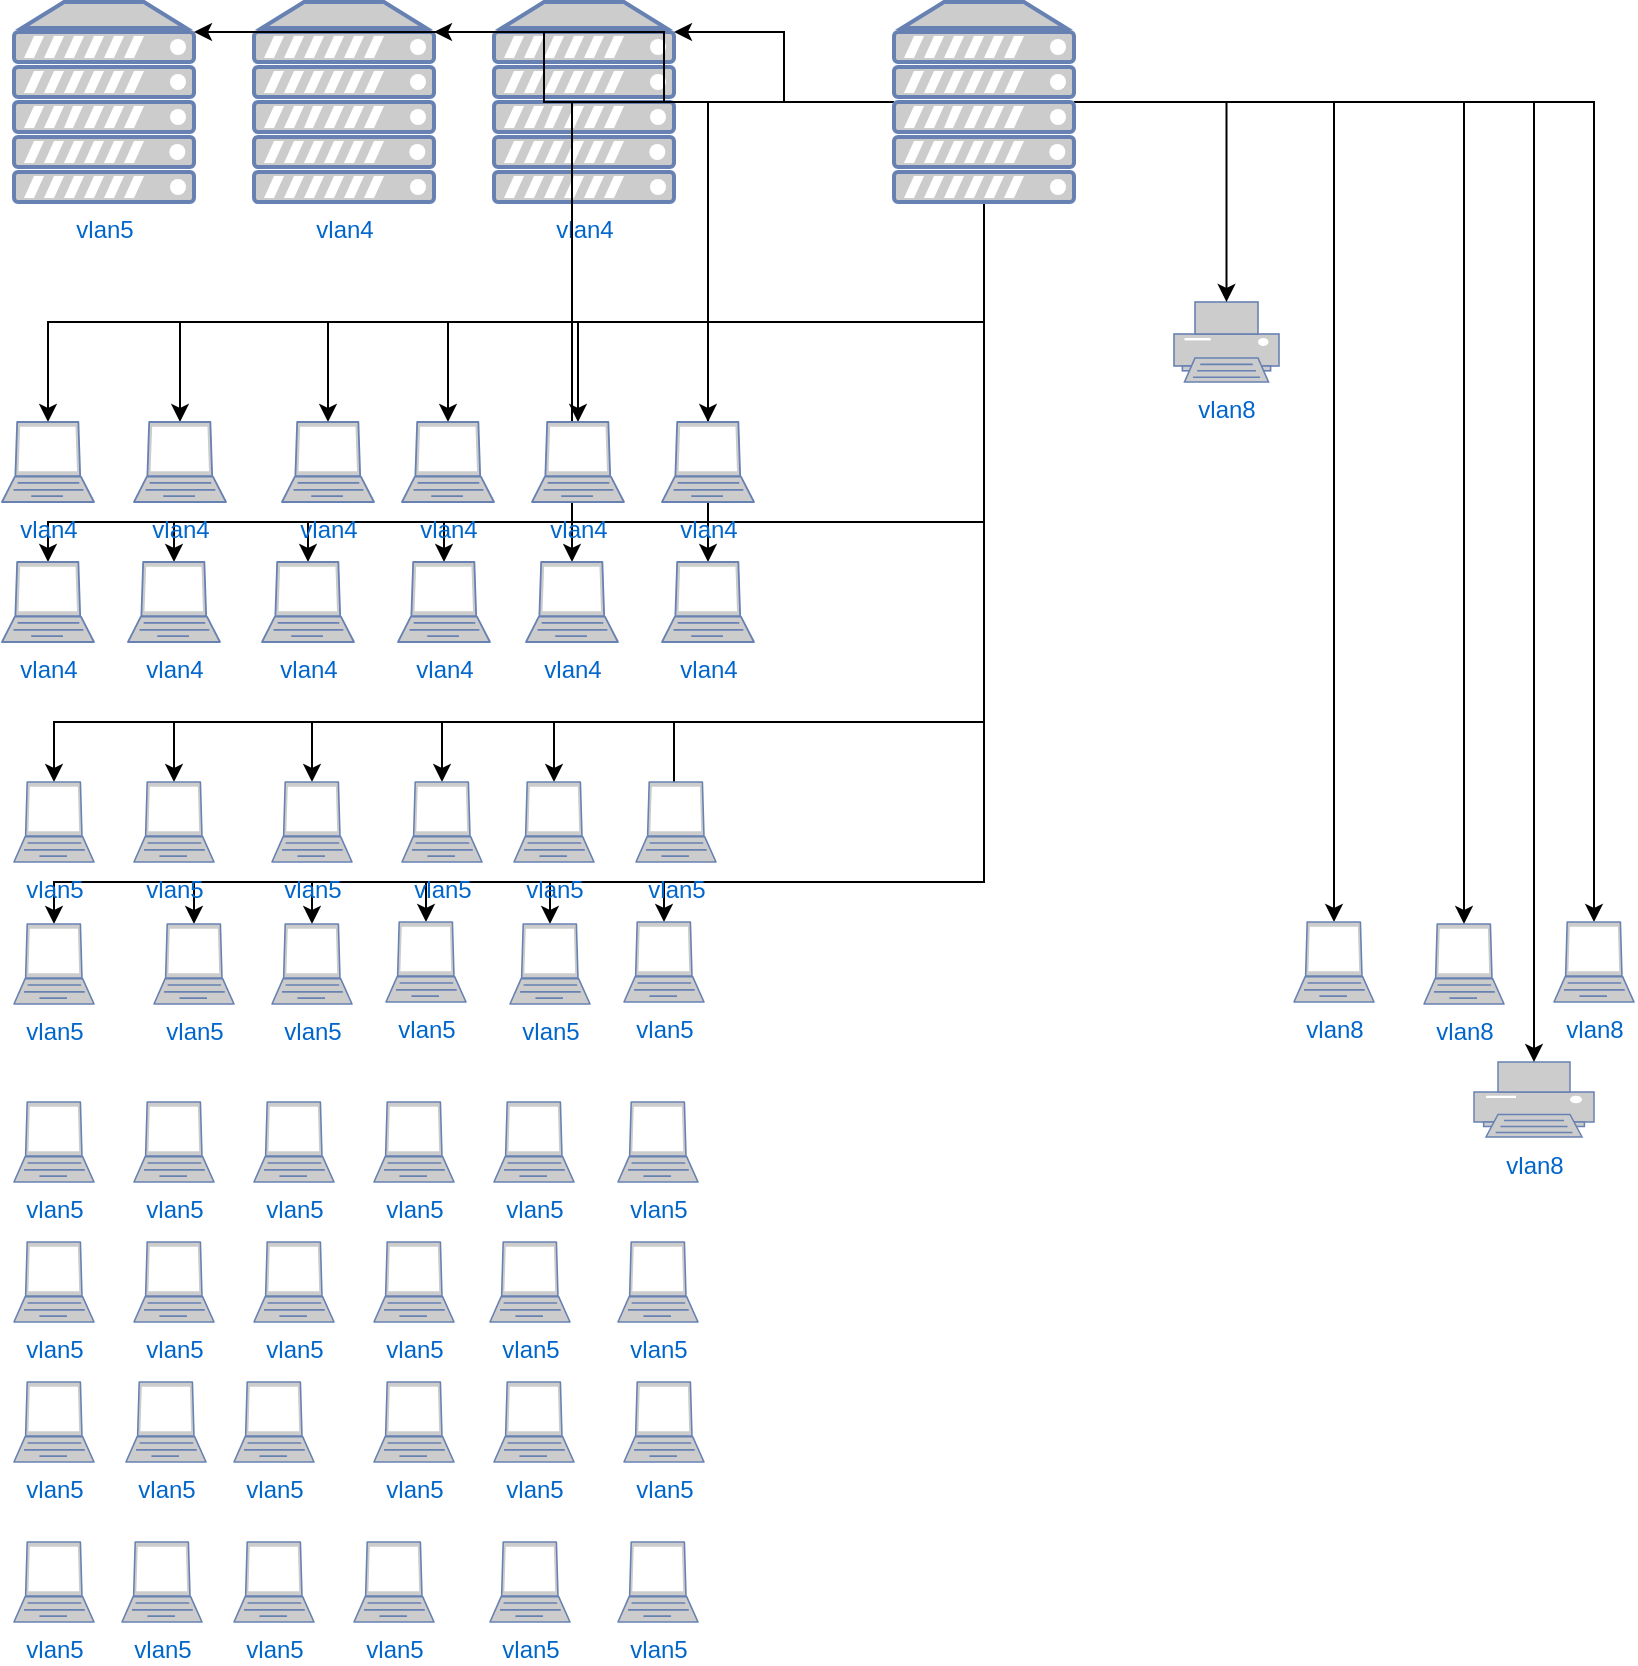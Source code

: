 <mxfile version="13.8.6" type="github">
  <diagram id="CQ4xbaax339wfV1muKCM" name="Page-1">
    <mxGraphModel dx="2249" dy="761" grid="1" gridSize="10" guides="1" tooltips="1" connect="1" arrows="1" fold="1" page="1" pageScale="1" pageWidth="827" pageHeight="1169" math="0" shadow="0">
      <root>
        <mxCell id="0" />
        <mxCell id="1" parent="0" />
        <mxCell id="nPhgYsbeTmADf6jZXGW3-1" value="vlan5" style="fontColor=#0066CC;verticalAlign=top;verticalLabelPosition=bottom;labelPosition=center;align=center;html=1;outlineConnect=0;fillColor=#CCCCCC;strokeColor=#6881B3;gradientColor=none;gradientDirection=north;strokeWidth=2;shape=mxgraph.networks.server;" vertex="1" parent="1">
          <mxGeometry y="70" width="90" height="100" as="geometry" />
        </mxCell>
        <mxCell id="nPhgYsbeTmADf6jZXGW3-2" value="vlan4" style="fontColor=#0066CC;verticalAlign=top;verticalLabelPosition=bottom;labelPosition=center;align=center;html=1;outlineConnect=0;fillColor=#CCCCCC;strokeColor=#6881B3;gradientColor=none;gradientDirection=north;strokeWidth=2;shape=mxgraph.networks.server;" vertex="1" parent="1">
          <mxGeometry x="120" y="70" width="90" height="100" as="geometry" />
        </mxCell>
        <mxCell id="nPhgYsbeTmADf6jZXGW3-3" value="vlan4" style="fontColor=#0066CC;verticalAlign=top;verticalLabelPosition=bottom;labelPosition=center;align=center;html=1;outlineConnect=0;fillColor=#CCCCCC;strokeColor=#6881B3;gradientColor=none;gradientDirection=north;strokeWidth=2;shape=mxgraph.networks.server;" vertex="1" parent="1">
          <mxGeometry x="240" y="70" width="90" height="100" as="geometry" />
        </mxCell>
        <mxCell id="nPhgYsbeTmADf6jZXGW3-5" value="vlan8" style="fontColor=#0066CC;verticalAlign=top;verticalLabelPosition=bottom;labelPosition=center;align=center;html=1;outlineConnect=0;fillColor=#CCCCCC;strokeColor=#6881B3;gradientColor=none;gradientDirection=north;strokeWidth=2;shape=mxgraph.networks.printer;" vertex="1" parent="1">
          <mxGeometry x="580" y="220" width="52.5" height="40" as="geometry" />
        </mxCell>
        <mxCell id="nPhgYsbeTmADf6jZXGW3-6" value="vlan8" style="fontColor=#0066CC;verticalAlign=top;verticalLabelPosition=bottom;labelPosition=center;align=center;html=1;outlineConnect=0;fillColor=#CCCCCC;strokeColor=#6881B3;gradientColor=none;gradientDirection=north;strokeWidth=2;shape=mxgraph.networks.printer;" vertex="1" parent="1">
          <mxGeometry x="730" y="600" width="60" height="37.5" as="geometry" />
        </mxCell>
        <mxCell id="nPhgYsbeTmADf6jZXGW3-68" style="edgeStyle=orthogonalEdgeStyle;rounded=0;orthogonalLoop=1;jettySize=auto;html=1;entryX=1;entryY=0.15;entryDx=0;entryDy=0;entryPerimeter=0;" edge="1" parent="1" source="nPhgYsbeTmADf6jZXGW3-7" target="nPhgYsbeTmADf6jZXGW3-3">
          <mxGeometry relative="1" as="geometry" />
        </mxCell>
        <mxCell id="nPhgYsbeTmADf6jZXGW3-69" style="edgeStyle=orthogonalEdgeStyle;rounded=0;orthogonalLoop=1;jettySize=auto;html=1;entryX=1;entryY=0.15;entryDx=0;entryDy=0;entryPerimeter=0;" edge="1" parent="1" source="nPhgYsbeTmADf6jZXGW3-7" target="nPhgYsbeTmADf6jZXGW3-2">
          <mxGeometry relative="1" as="geometry" />
        </mxCell>
        <mxCell id="nPhgYsbeTmADf6jZXGW3-82" style="edgeStyle=orthogonalEdgeStyle;rounded=0;orthogonalLoop=1;jettySize=auto;html=1;entryX=1;entryY=0.15;entryDx=0;entryDy=0;entryPerimeter=0;" edge="1" parent="1" source="nPhgYsbeTmADf6jZXGW3-7" target="nPhgYsbeTmADf6jZXGW3-1">
          <mxGeometry relative="1" as="geometry" />
        </mxCell>
        <mxCell id="nPhgYsbeTmADf6jZXGW3-98" style="edgeStyle=orthogonalEdgeStyle;rounded=0;orthogonalLoop=1;jettySize=auto;html=1;" edge="1" parent="1" source="nPhgYsbeTmADf6jZXGW3-7" target="nPhgYsbeTmADf6jZXGW3-63">
          <mxGeometry relative="1" as="geometry" />
        </mxCell>
        <mxCell id="nPhgYsbeTmADf6jZXGW3-99" style="edgeStyle=orthogonalEdgeStyle;rounded=0;orthogonalLoop=1;jettySize=auto;html=1;" edge="1" parent="1" source="nPhgYsbeTmADf6jZXGW3-7" target="nPhgYsbeTmADf6jZXGW3-64">
          <mxGeometry relative="1" as="geometry" />
        </mxCell>
        <mxCell id="nPhgYsbeTmADf6jZXGW3-100" style="edgeStyle=orthogonalEdgeStyle;rounded=0;orthogonalLoop=1;jettySize=auto;html=1;entryX=0.5;entryY=0;entryDx=0;entryDy=0;entryPerimeter=0;" edge="1" parent="1" source="nPhgYsbeTmADf6jZXGW3-7" target="nPhgYsbeTmADf6jZXGW3-65">
          <mxGeometry relative="1" as="geometry" />
        </mxCell>
        <mxCell id="nPhgYsbeTmADf6jZXGW3-101" style="edgeStyle=orthogonalEdgeStyle;rounded=0;orthogonalLoop=1;jettySize=auto;html=1;" edge="1" parent="1" source="nPhgYsbeTmADf6jZXGW3-7" target="nPhgYsbeTmADf6jZXGW3-6">
          <mxGeometry relative="1" as="geometry" />
        </mxCell>
        <mxCell id="nPhgYsbeTmADf6jZXGW3-102" style="edgeStyle=orthogonalEdgeStyle;rounded=0;orthogonalLoop=1;jettySize=auto;html=1;" edge="1" parent="1" source="nPhgYsbeTmADf6jZXGW3-7" target="nPhgYsbeTmADf6jZXGW3-5">
          <mxGeometry relative="1" as="geometry" />
        </mxCell>
        <mxCell id="nPhgYsbeTmADf6jZXGW3-171" style="edgeStyle=orthogonalEdgeStyle;rounded=0;orthogonalLoop=1;jettySize=auto;html=1;" edge="1" parent="1" source="nPhgYsbeTmADf6jZXGW3-7" target="nPhgYsbeTmADf6jZXGW3-165">
          <mxGeometry relative="1" as="geometry">
            <Array as="points">
              <mxPoint x="485" y="230" />
              <mxPoint x="17" y="230" />
            </Array>
          </mxGeometry>
        </mxCell>
        <mxCell id="nPhgYsbeTmADf6jZXGW3-172" style="edgeStyle=orthogonalEdgeStyle;rounded=0;orthogonalLoop=1;jettySize=auto;html=1;" edge="1" parent="1" source="nPhgYsbeTmADf6jZXGW3-7" target="nPhgYsbeTmADf6jZXGW3-166">
          <mxGeometry relative="1" as="geometry">
            <Array as="points">
              <mxPoint x="485" y="230" />
              <mxPoint x="83" y="230" />
            </Array>
          </mxGeometry>
        </mxCell>
        <mxCell id="nPhgYsbeTmADf6jZXGW3-173" style="edgeStyle=orthogonalEdgeStyle;rounded=0;orthogonalLoop=1;jettySize=auto;html=1;" edge="1" parent="1" source="nPhgYsbeTmADf6jZXGW3-7" target="nPhgYsbeTmADf6jZXGW3-167">
          <mxGeometry relative="1" as="geometry">
            <Array as="points">
              <mxPoint x="485" y="230" />
              <mxPoint x="157" y="230" />
            </Array>
          </mxGeometry>
        </mxCell>
        <mxCell id="nPhgYsbeTmADf6jZXGW3-174" style="edgeStyle=orthogonalEdgeStyle;rounded=0;orthogonalLoop=1;jettySize=auto;html=1;entryX=0.5;entryY=0;entryDx=0;entryDy=0;entryPerimeter=0;" edge="1" parent="1" source="nPhgYsbeTmADf6jZXGW3-7" target="nPhgYsbeTmADf6jZXGW3-168">
          <mxGeometry relative="1" as="geometry">
            <Array as="points">
              <mxPoint x="485" y="230" />
              <mxPoint x="217" y="230" />
            </Array>
          </mxGeometry>
        </mxCell>
        <mxCell id="nPhgYsbeTmADf6jZXGW3-175" style="edgeStyle=orthogonalEdgeStyle;rounded=0;orthogonalLoop=1;jettySize=auto;html=1;" edge="1" parent="1" source="nPhgYsbeTmADf6jZXGW3-7" target="nPhgYsbeTmADf6jZXGW3-169">
          <mxGeometry relative="1" as="geometry">
            <Array as="points">
              <mxPoint x="485" y="230" />
              <mxPoint x="282" y="230" />
            </Array>
          </mxGeometry>
        </mxCell>
        <mxCell id="nPhgYsbeTmADf6jZXGW3-176" style="edgeStyle=orthogonalEdgeStyle;rounded=0;orthogonalLoop=1;jettySize=auto;html=1;" edge="1" parent="1" source="nPhgYsbeTmADf6jZXGW3-7" target="nPhgYsbeTmADf6jZXGW3-170">
          <mxGeometry relative="1" as="geometry">
            <Array as="points">
              <mxPoint x="485" y="230" />
              <mxPoint x="347" y="230" />
            </Array>
          </mxGeometry>
        </mxCell>
        <mxCell id="nPhgYsbeTmADf6jZXGW3-177" style="edgeStyle=orthogonalEdgeStyle;rounded=0;orthogonalLoop=1;jettySize=auto;html=1;" edge="1" parent="1" source="nPhgYsbeTmADf6jZXGW3-7" target="nPhgYsbeTmADf6jZXGW3-159">
          <mxGeometry relative="1" as="geometry">
            <Array as="points">
              <mxPoint x="485" y="330" />
              <mxPoint x="17" y="330" />
            </Array>
          </mxGeometry>
        </mxCell>
        <mxCell id="nPhgYsbeTmADf6jZXGW3-178" style="edgeStyle=orthogonalEdgeStyle;rounded=0;orthogonalLoop=1;jettySize=auto;html=1;" edge="1" parent="1" source="nPhgYsbeTmADf6jZXGW3-7" target="nPhgYsbeTmADf6jZXGW3-160">
          <mxGeometry relative="1" as="geometry">
            <Array as="points">
              <mxPoint x="485" y="330" />
              <mxPoint x="80" y="330" />
            </Array>
          </mxGeometry>
        </mxCell>
        <mxCell id="nPhgYsbeTmADf6jZXGW3-179" style="edgeStyle=orthogonalEdgeStyle;rounded=0;orthogonalLoop=1;jettySize=auto;html=1;entryX=0.5;entryY=0;entryDx=0;entryDy=0;entryPerimeter=0;" edge="1" parent="1" source="nPhgYsbeTmADf6jZXGW3-7" target="nPhgYsbeTmADf6jZXGW3-161">
          <mxGeometry relative="1" as="geometry">
            <Array as="points">
              <mxPoint x="485" y="330" />
              <mxPoint x="147" y="330" />
            </Array>
          </mxGeometry>
        </mxCell>
        <mxCell id="nPhgYsbeTmADf6jZXGW3-180" style="edgeStyle=orthogonalEdgeStyle;rounded=0;orthogonalLoop=1;jettySize=auto;html=1;entryX=0.5;entryY=0;entryDx=0;entryDy=0;entryPerimeter=0;" edge="1" parent="1" source="nPhgYsbeTmADf6jZXGW3-7" target="nPhgYsbeTmADf6jZXGW3-162">
          <mxGeometry relative="1" as="geometry">
            <Array as="points">
              <mxPoint x="485" y="330" />
              <mxPoint x="215" y="330" />
            </Array>
          </mxGeometry>
        </mxCell>
        <mxCell id="nPhgYsbeTmADf6jZXGW3-181" style="edgeStyle=orthogonalEdgeStyle;rounded=0;orthogonalLoop=1;jettySize=auto;html=1;" edge="1" parent="1" source="nPhgYsbeTmADf6jZXGW3-7" target="nPhgYsbeTmADf6jZXGW3-163">
          <mxGeometry relative="1" as="geometry" />
        </mxCell>
        <mxCell id="nPhgYsbeTmADf6jZXGW3-182" style="edgeStyle=orthogonalEdgeStyle;rounded=0;orthogonalLoop=1;jettySize=auto;html=1;" edge="1" parent="1" source="nPhgYsbeTmADf6jZXGW3-7" target="nPhgYsbeTmADf6jZXGW3-164">
          <mxGeometry relative="1" as="geometry" />
        </mxCell>
        <mxCell id="nPhgYsbeTmADf6jZXGW3-183" style="edgeStyle=orthogonalEdgeStyle;rounded=0;orthogonalLoop=1;jettySize=auto;html=1;entryX=0.5;entryY=0;entryDx=0;entryDy=0;entryPerimeter=0;" edge="1" parent="1" source="nPhgYsbeTmADf6jZXGW3-7" target="nPhgYsbeTmADf6jZXGW3-153">
          <mxGeometry relative="1" as="geometry">
            <Array as="points">
              <mxPoint x="485" y="430" />
              <mxPoint x="20" y="430" />
            </Array>
          </mxGeometry>
        </mxCell>
        <mxCell id="nPhgYsbeTmADf6jZXGW3-184" style="edgeStyle=orthogonalEdgeStyle;rounded=0;orthogonalLoop=1;jettySize=auto;html=1;" edge="1" parent="1" source="nPhgYsbeTmADf6jZXGW3-7" target="nPhgYsbeTmADf6jZXGW3-154">
          <mxGeometry relative="1" as="geometry">
            <Array as="points">
              <mxPoint x="485" y="430" />
              <mxPoint x="80" y="430" />
            </Array>
          </mxGeometry>
        </mxCell>
        <mxCell id="nPhgYsbeTmADf6jZXGW3-185" style="edgeStyle=orthogonalEdgeStyle;rounded=0;orthogonalLoop=1;jettySize=auto;html=1;" edge="1" parent="1" source="nPhgYsbeTmADf6jZXGW3-7" target="nPhgYsbeTmADf6jZXGW3-155">
          <mxGeometry relative="1" as="geometry">
            <Array as="points">
              <mxPoint x="485" y="430" />
              <mxPoint x="149" y="430" />
            </Array>
          </mxGeometry>
        </mxCell>
        <mxCell id="nPhgYsbeTmADf6jZXGW3-186" style="edgeStyle=orthogonalEdgeStyle;rounded=0;orthogonalLoop=1;jettySize=auto;html=1;" edge="1" parent="1" source="nPhgYsbeTmADf6jZXGW3-7" target="nPhgYsbeTmADf6jZXGW3-156">
          <mxGeometry relative="1" as="geometry">
            <Array as="points">
              <mxPoint x="485" y="430" />
              <mxPoint x="214" y="430" />
            </Array>
          </mxGeometry>
        </mxCell>
        <mxCell id="nPhgYsbeTmADf6jZXGW3-187" style="edgeStyle=orthogonalEdgeStyle;rounded=0;orthogonalLoop=1;jettySize=auto;html=1;" edge="1" parent="1" source="nPhgYsbeTmADf6jZXGW3-7" target="nPhgYsbeTmADf6jZXGW3-157">
          <mxGeometry relative="1" as="geometry">
            <Array as="points">
              <mxPoint x="485" y="430" />
              <mxPoint x="270" y="430" />
            </Array>
          </mxGeometry>
        </mxCell>
        <mxCell id="nPhgYsbeTmADf6jZXGW3-188" style="edgeStyle=orthogonalEdgeStyle;rounded=0;orthogonalLoop=1;jettySize=auto;html=1;entryX=0.475;entryY=0.25;entryDx=0;entryDy=0;entryPerimeter=0;" edge="1" parent="1" source="nPhgYsbeTmADf6jZXGW3-7" target="nPhgYsbeTmADf6jZXGW3-158">
          <mxGeometry relative="1" as="geometry">
            <Array as="points">
              <mxPoint x="485" y="430" />
              <mxPoint x="330" y="430" />
            </Array>
          </mxGeometry>
        </mxCell>
        <mxCell id="nPhgYsbeTmADf6jZXGW3-190" style="edgeStyle=orthogonalEdgeStyle;rounded=0;orthogonalLoop=1;jettySize=auto;html=1;" edge="1" parent="1" source="nPhgYsbeTmADf6jZXGW3-7" target="nPhgYsbeTmADf6jZXGW3-146">
          <mxGeometry relative="1" as="geometry">
            <Array as="points">
              <mxPoint x="485" y="510" />
              <mxPoint x="20" y="510" />
            </Array>
          </mxGeometry>
        </mxCell>
        <mxCell id="nPhgYsbeTmADf6jZXGW3-191" style="edgeStyle=orthogonalEdgeStyle;rounded=0;orthogonalLoop=1;jettySize=auto;html=1;" edge="1" parent="1" source="nPhgYsbeTmADf6jZXGW3-7" target="nPhgYsbeTmADf6jZXGW3-147">
          <mxGeometry relative="1" as="geometry">
            <Array as="points">
              <mxPoint x="485" y="510" />
              <mxPoint x="90" y="510" />
            </Array>
          </mxGeometry>
        </mxCell>
        <mxCell id="nPhgYsbeTmADf6jZXGW3-192" style="edgeStyle=orthogonalEdgeStyle;rounded=0;orthogonalLoop=1;jettySize=auto;html=1;" edge="1" parent="1" source="nPhgYsbeTmADf6jZXGW3-7" target="nPhgYsbeTmADf6jZXGW3-148">
          <mxGeometry relative="1" as="geometry">
            <Array as="points">
              <mxPoint x="485" y="510" />
              <mxPoint x="149" y="510" />
            </Array>
          </mxGeometry>
        </mxCell>
        <mxCell id="nPhgYsbeTmADf6jZXGW3-193" style="edgeStyle=orthogonalEdgeStyle;rounded=0;orthogonalLoop=1;jettySize=auto;html=1;" edge="1" parent="1" source="nPhgYsbeTmADf6jZXGW3-7" target="nPhgYsbeTmADf6jZXGW3-149">
          <mxGeometry relative="1" as="geometry">
            <Array as="points">
              <mxPoint x="485" y="510" />
              <mxPoint x="206" y="510" />
            </Array>
          </mxGeometry>
        </mxCell>
        <mxCell id="nPhgYsbeTmADf6jZXGW3-194" style="edgeStyle=orthogonalEdgeStyle;rounded=0;orthogonalLoop=1;jettySize=auto;html=1;" edge="1" parent="1" source="nPhgYsbeTmADf6jZXGW3-7" target="nPhgYsbeTmADf6jZXGW3-151">
          <mxGeometry relative="1" as="geometry">
            <Array as="points">
              <mxPoint x="485" y="510" />
              <mxPoint x="268" y="510" />
            </Array>
          </mxGeometry>
        </mxCell>
        <mxCell id="nPhgYsbeTmADf6jZXGW3-195" style="edgeStyle=orthogonalEdgeStyle;rounded=0;orthogonalLoop=1;jettySize=auto;html=1;" edge="1" parent="1" source="nPhgYsbeTmADf6jZXGW3-7" target="nPhgYsbeTmADf6jZXGW3-152">
          <mxGeometry relative="1" as="geometry">
            <Array as="points">
              <mxPoint x="485" y="510" />
              <mxPoint x="325" y="510" />
            </Array>
          </mxGeometry>
        </mxCell>
        <mxCell id="nPhgYsbeTmADf6jZXGW3-7" value="" style="fontColor=#0066CC;verticalAlign=top;verticalLabelPosition=bottom;labelPosition=center;align=center;html=1;outlineConnect=0;fillColor=#CCCCCC;strokeColor=#6881B3;gradientColor=none;gradientDirection=north;strokeWidth=2;shape=mxgraph.networks.server;" vertex="1" parent="1">
          <mxGeometry x="440" y="70" width="90" height="100" as="geometry" />
        </mxCell>
        <mxCell id="nPhgYsbeTmADf6jZXGW3-63" value="vlan8" style="fontColor=#0066CC;verticalAlign=top;verticalLabelPosition=bottom;labelPosition=center;align=center;html=1;outlineConnect=0;fillColor=#CCCCCC;strokeColor=#6881B3;gradientColor=none;gradientDirection=north;strokeWidth=2;shape=mxgraph.networks.laptop;" vertex="1" parent="1">
          <mxGeometry x="640" y="530" width="40" height="40" as="geometry" />
        </mxCell>
        <mxCell id="nPhgYsbeTmADf6jZXGW3-64" value="vlan8" style="fontColor=#0066CC;verticalAlign=top;verticalLabelPosition=bottom;labelPosition=center;align=center;html=1;outlineConnect=0;fillColor=#CCCCCC;strokeColor=#6881B3;gradientColor=none;gradientDirection=north;strokeWidth=2;shape=mxgraph.networks.laptop;" vertex="1" parent="1">
          <mxGeometry x="705" y="531" width="40" height="40" as="geometry" />
        </mxCell>
        <mxCell id="nPhgYsbeTmADf6jZXGW3-65" value="vlan8" style="fontColor=#0066CC;verticalAlign=top;verticalLabelPosition=bottom;labelPosition=center;align=center;html=1;outlineConnect=0;fillColor=#CCCCCC;strokeColor=#6881B3;gradientColor=none;gradientDirection=north;strokeWidth=2;shape=mxgraph.networks.laptop;" vertex="1" parent="1">
          <mxGeometry x="770" y="530" width="40" height="40" as="geometry" />
        </mxCell>
        <mxCell id="nPhgYsbeTmADf6jZXGW3-107" value="vlan5" style="fontColor=#0066CC;verticalAlign=top;verticalLabelPosition=bottom;labelPosition=center;align=center;html=1;outlineConnect=0;fillColor=#CCCCCC;strokeColor=#6881B3;gradientColor=none;gradientDirection=north;strokeWidth=2;shape=mxgraph.networks.laptop;" vertex="1" parent="1">
          <mxGeometry x="56" y="760" width="40" height="40" as="geometry" />
        </mxCell>
        <mxCell id="nPhgYsbeTmADf6jZXGW3-110" value="vlan5" style="fontColor=#0066CC;verticalAlign=top;verticalLabelPosition=bottom;labelPosition=center;align=center;html=1;outlineConnect=0;fillColor=#CCCCCC;strokeColor=#6881B3;gradientColor=none;gradientDirection=north;strokeWidth=2;shape=mxgraph.networks.laptop;" vertex="1" parent="1">
          <mxGeometry x="240" y="760" width="40" height="40" as="geometry" />
        </mxCell>
        <mxCell id="nPhgYsbeTmADf6jZXGW3-121" value="vlan5" style="fontColor=#0066CC;verticalAlign=top;verticalLabelPosition=bottom;labelPosition=center;align=center;html=1;outlineConnect=0;fillColor=#CCCCCC;strokeColor=#6881B3;gradientColor=none;gradientDirection=north;strokeWidth=2;shape=mxgraph.networks.laptop;" vertex="1" parent="1">
          <mxGeometry x="54" y="840" width="40" height="40" as="geometry" />
        </mxCell>
        <mxCell id="nPhgYsbeTmADf6jZXGW3-122" value="vlan5" style="fontColor=#0066CC;verticalAlign=top;verticalLabelPosition=bottom;labelPosition=center;align=center;html=1;outlineConnect=0;fillColor=#CCCCCC;strokeColor=#6881B3;gradientColor=none;gradientDirection=north;strokeWidth=2;shape=mxgraph.networks.laptop;" vertex="1" parent="1">
          <mxGeometry x="110" y="840" width="40" height="40" as="geometry" />
        </mxCell>
        <mxCell id="nPhgYsbeTmADf6jZXGW3-123" value="vlan5" style="fontColor=#0066CC;verticalAlign=top;verticalLabelPosition=bottom;labelPosition=center;align=center;html=1;outlineConnect=0;fillColor=#CCCCCC;strokeColor=#6881B3;gradientColor=none;gradientDirection=north;strokeWidth=2;shape=mxgraph.networks.laptop;" vertex="1" parent="1">
          <mxGeometry x="170" y="840" width="40" height="40" as="geometry" />
        </mxCell>
        <mxCell id="nPhgYsbeTmADf6jZXGW3-124" value="vlan5" style="fontColor=#0066CC;verticalAlign=top;verticalLabelPosition=bottom;labelPosition=center;align=center;html=1;outlineConnect=0;fillColor=#CCCCCC;strokeColor=#6881B3;gradientColor=none;gradientDirection=north;strokeWidth=2;shape=mxgraph.networks.laptop;" vertex="1" parent="1">
          <mxGeometry x="238" y="840" width="40" height="40" as="geometry" />
        </mxCell>
        <mxCell id="nPhgYsbeTmADf6jZXGW3-125" value="vlan5" style="fontColor=#0066CC;verticalAlign=top;verticalLabelPosition=bottom;labelPosition=center;align=center;html=1;outlineConnect=0;fillColor=#CCCCCC;strokeColor=#6881B3;gradientColor=none;gradientDirection=north;strokeWidth=2;shape=mxgraph.networks.laptop;" vertex="1" parent="1">
          <mxGeometry x="302" y="840" width="40" height="40" as="geometry" />
        </mxCell>
        <mxCell id="nPhgYsbeTmADf6jZXGW3-105" value="vlan5" style="fontColor=#0066CC;verticalAlign=top;verticalLabelPosition=bottom;labelPosition=center;align=center;html=1;outlineConnect=0;fillColor=#CCCCCC;strokeColor=#6881B3;gradientColor=none;gradientDirection=north;strokeWidth=2;shape=mxgraph.networks.laptop;" vertex="1" parent="1">
          <mxGeometry y="760" width="40" height="40" as="geometry" />
        </mxCell>
        <mxCell id="nPhgYsbeTmADf6jZXGW3-108" value="vlan5" style="fontColor=#0066CC;verticalAlign=top;verticalLabelPosition=bottom;labelPosition=center;align=center;html=1;outlineConnect=0;fillColor=#CCCCCC;strokeColor=#6881B3;gradientColor=none;gradientDirection=north;strokeWidth=2;shape=mxgraph.networks.laptop;" vertex="1" parent="1">
          <mxGeometry x="110" y="760" width="40" height="40" as="geometry" />
        </mxCell>
        <mxCell id="nPhgYsbeTmADf6jZXGW3-109" value="vlan5" style="fontColor=#0066CC;verticalAlign=top;verticalLabelPosition=bottom;labelPosition=center;align=center;html=1;outlineConnect=0;fillColor=#CCCCCC;strokeColor=#6881B3;gradientColor=none;gradientDirection=north;strokeWidth=2;shape=mxgraph.networks.laptop;" vertex="1" parent="1">
          <mxGeometry x="180" y="760" width="40" height="40" as="geometry" />
        </mxCell>
        <mxCell id="nPhgYsbeTmADf6jZXGW3-111" value="vlan5" style="fontColor=#0066CC;verticalAlign=top;verticalLabelPosition=bottom;labelPosition=center;align=center;html=1;outlineConnect=0;fillColor=#CCCCCC;strokeColor=#6881B3;gradientColor=none;gradientDirection=north;strokeWidth=2;shape=mxgraph.networks.laptop;" vertex="1" parent="1">
          <mxGeometry x="305" y="760" width="40" height="40" as="geometry" />
        </mxCell>
        <mxCell id="nPhgYsbeTmADf6jZXGW3-120" value="vlan5" style="fontColor=#0066CC;verticalAlign=top;verticalLabelPosition=bottom;labelPosition=center;align=center;html=1;outlineConnect=0;fillColor=#CCCCCC;strokeColor=#6881B3;gradientColor=none;gradientDirection=north;strokeWidth=2;shape=mxgraph.networks.laptop;" vertex="1" parent="1">
          <mxGeometry y="840" width="40" height="40" as="geometry" />
        </mxCell>
        <mxCell id="nPhgYsbeTmADf6jZXGW3-134" value="vlan5" style="fontColor=#0066CC;verticalAlign=top;verticalLabelPosition=bottom;labelPosition=center;align=center;html=1;outlineConnect=0;fillColor=#CCCCCC;strokeColor=#6881B3;gradientColor=none;gradientDirection=north;strokeWidth=2;shape=mxgraph.networks.laptop;" vertex="1" parent="1">
          <mxGeometry y="690" width="40" height="40" as="geometry" />
        </mxCell>
        <mxCell id="nPhgYsbeTmADf6jZXGW3-135" value="vlan5" style="fontColor=#0066CC;verticalAlign=top;verticalLabelPosition=bottom;labelPosition=center;align=center;html=1;outlineConnect=0;fillColor=#CCCCCC;strokeColor=#6881B3;gradientColor=none;gradientDirection=north;strokeWidth=2;shape=mxgraph.networks.laptop;" vertex="1" parent="1">
          <mxGeometry x="60" y="690" width="40" height="40" as="geometry" />
        </mxCell>
        <mxCell id="nPhgYsbeTmADf6jZXGW3-136" value="vlan5" style="fontColor=#0066CC;verticalAlign=top;verticalLabelPosition=bottom;labelPosition=center;align=center;html=1;outlineConnect=0;fillColor=#CCCCCC;strokeColor=#6881B3;gradientColor=none;gradientDirection=north;strokeWidth=2;shape=mxgraph.networks.laptop;" vertex="1" parent="1">
          <mxGeometry x="120" y="690" width="40" height="40" as="geometry" />
        </mxCell>
        <mxCell id="nPhgYsbeTmADf6jZXGW3-137" value="vlan5" style="fontColor=#0066CC;verticalAlign=top;verticalLabelPosition=bottom;labelPosition=center;align=center;html=1;outlineConnect=0;fillColor=#CCCCCC;strokeColor=#6881B3;gradientColor=none;gradientDirection=north;strokeWidth=2;shape=mxgraph.networks.laptop;" vertex="1" parent="1">
          <mxGeometry x="180" y="690" width="40" height="40" as="geometry" />
        </mxCell>
        <mxCell id="nPhgYsbeTmADf6jZXGW3-138" value="vlan5" style="fontColor=#0066CC;verticalAlign=top;verticalLabelPosition=bottom;labelPosition=center;align=center;html=1;outlineConnect=0;fillColor=#CCCCCC;strokeColor=#6881B3;gradientColor=none;gradientDirection=north;strokeWidth=2;shape=mxgraph.networks.laptop;" vertex="1" parent="1">
          <mxGeometry x="238" y="690" width="40" height="40" as="geometry" />
        </mxCell>
        <mxCell id="nPhgYsbeTmADf6jZXGW3-139" value="vlan5" style="fontColor=#0066CC;verticalAlign=top;verticalLabelPosition=bottom;labelPosition=center;align=center;html=1;outlineConnect=0;fillColor=#CCCCCC;strokeColor=#6881B3;gradientColor=none;gradientDirection=north;strokeWidth=2;shape=mxgraph.networks.laptop;" vertex="1" parent="1">
          <mxGeometry x="302" y="690" width="40" height="40" as="geometry" />
        </mxCell>
        <mxCell id="nPhgYsbeTmADf6jZXGW3-140" value="vlan5" style="fontColor=#0066CC;verticalAlign=top;verticalLabelPosition=bottom;labelPosition=center;align=center;html=1;outlineConnect=0;fillColor=#CCCCCC;strokeColor=#6881B3;gradientColor=none;gradientDirection=north;strokeWidth=2;shape=mxgraph.networks.laptop;" vertex="1" parent="1">
          <mxGeometry y="620" width="40" height="40" as="geometry" />
        </mxCell>
        <mxCell id="nPhgYsbeTmADf6jZXGW3-141" value="vlan5" style="fontColor=#0066CC;verticalAlign=top;verticalLabelPosition=bottom;labelPosition=center;align=center;html=1;outlineConnect=0;fillColor=#CCCCCC;strokeColor=#6881B3;gradientColor=none;gradientDirection=north;strokeWidth=2;shape=mxgraph.networks.laptop;" vertex="1" parent="1">
          <mxGeometry x="60" y="620" width="40" height="40" as="geometry" />
        </mxCell>
        <mxCell id="nPhgYsbeTmADf6jZXGW3-142" value="vlan5" style="fontColor=#0066CC;verticalAlign=top;verticalLabelPosition=bottom;labelPosition=center;align=center;html=1;outlineConnect=0;fillColor=#CCCCCC;strokeColor=#6881B3;gradientColor=none;gradientDirection=north;strokeWidth=2;shape=mxgraph.networks.laptop;" vertex="1" parent="1">
          <mxGeometry x="120" y="620" width="40" height="40" as="geometry" />
        </mxCell>
        <mxCell id="nPhgYsbeTmADf6jZXGW3-143" value="vlan5" style="fontColor=#0066CC;verticalAlign=top;verticalLabelPosition=bottom;labelPosition=center;align=center;html=1;outlineConnect=0;fillColor=#CCCCCC;strokeColor=#6881B3;gradientColor=none;gradientDirection=north;strokeWidth=2;shape=mxgraph.networks.laptop;" vertex="1" parent="1">
          <mxGeometry x="180" y="620" width="40" height="40" as="geometry" />
        </mxCell>
        <mxCell id="nPhgYsbeTmADf6jZXGW3-144" value="vlan5" style="fontColor=#0066CC;verticalAlign=top;verticalLabelPosition=bottom;labelPosition=center;align=center;html=1;outlineConnect=0;fillColor=#CCCCCC;strokeColor=#6881B3;gradientColor=none;gradientDirection=north;strokeWidth=2;shape=mxgraph.networks.laptop;" vertex="1" parent="1">
          <mxGeometry x="240" y="620" width="40" height="40" as="geometry" />
        </mxCell>
        <mxCell id="nPhgYsbeTmADf6jZXGW3-145" value="vlan5" style="fontColor=#0066CC;verticalAlign=top;verticalLabelPosition=bottom;labelPosition=center;align=center;html=1;outlineConnect=0;fillColor=#CCCCCC;strokeColor=#6881B3;gradientColor=none;gradientDirection=north;strokeWidth=2;shape=mxgraph.networks.laptop;" vertex="1" parent="1">
          <mxGeometry x="302" y="620" width="40" height="40" as="geometry" />
        </mxCell>
        <mxCell id="nPhgYsbeTmADf6jZXGW3-146" value="vlan5" style="fontColor=#0066CC;verticalAlign=top;verticalLabelPosition=bottom;labelPosition=center;align=center;html=1;outlineConnect=0;fillColor=#CCCCCC;strokeColor=#6881B3;gradientColor=none;gradientDirection=north;strokeWidth=2;shape=mxgraph.networks.laptop;" vertex="1" parent="1">
          <mxGeometry y="531" width="40" height="40" as="geometry" />
        </mxCell>
        <mxCell id="nPhgYsbeTmADf6jZXGW3-147" value="vlan5" style="fontColor=#0066CC;verticalAlign=top;verticalLabelPosition=bottom;labelPosition=center;align=center;html=1;outlineConnect=0;fillColor=#CCCCCC;strokeColor=#6881B3;gradientColor=none;gradientDirection=north;strokeWidth=2;shape=mxgraph.networks.laptop;" vertex="1" parent="1">
          <mxGeometry x="70" y="531" width="40" height="40" as="geometry" />
        </mxCell>
        <mxCell id="nPhgYsbeTmADf6jZXGW3-148" value="vlan5" style="fontColor=#0066CC;verticalAlign=top;verticalLabelPosition=bottom;labelPosition=center;align=center;html=1;outlineConnect=0;fillColor=#CCCCCC;strokeColor=#6881B3;gradientColor=none;gradientDirection=north;strokeWidth=2;shape=mxgraph.networks.laptop;" vertex="1" parent="1">
          <mxGeometry x="129" y="531" width="40" height="40" as="geometry" />
        </mxCell>
        <mxCell id="nPhgYsbeTmADf6jZXGW3-149" value="vlan5" style="fontColor=#0066CC;verticalAlign=top;verticalLabelPosition=bottom;labelPosition=center;align=center;html=1;outlineConnect=0;fillColor=#CCCCCC;strokeColor=#6881B3;gradientColor=none;gradientDirection=north;strokeWidth=2;shape=mxgraph.networks.laptop;" vertex="1" parent="1">
          <mxGeometry x="186" y="530" width="40" height="40" as="geometry" />
        </mxCell>
        <mxCell id="nPhgYsbeTmADf6jZXGW3-151" value="vlan5" style="fontColor=#0066CC;verticalAlign=top;verticalLabelPosition=bottom;labelPosition=center;align=center;html=1;outlineConnect=0;fillColor=#CCCCCC;strokeColor=#6881B3;gradientColor=none;gradientDirection=north;strokeWidth=2;shape=mxgraph.networks.laptop;" vertex="1" parent="1">
          <mxGeometry x="248" y="531" width="40" height="40" as="geometry" />
        </mxCell>
        <mxCell id="nPhgYsbeTmADf6jZXGW3-152" value="vlan5" style="fontColor=#0066CC;verticalAlign=top;verticalLabelPosition=bottom;labelPosition=center;align=center;html=1;outlineConnect=0;fillColor=#CCCCCC;strokeColor=#6881B3;gradientColor=none;gradientDirection=north;strokeWidth=2;shape=mxgraph.networks.laptop;" vertex="1" parent="1">
          <mxGeometry x="305" y="530" width="40" height="40" as="geometry" />
        </mxCell>
        <mxCell id="nPhgYsbeTmADf6jZXGW3-153" value="vlan5" style="fontColor=#0066CC;verticalAlign=top;verticalLabelPosition=bottom;labelPosition=center;align=center;html=1;outlineConnect=0;fillColor=#CCCCCC;strokeColor=#6881B3;gradientColor=none;gradientDirection=north;strokeWidth=2;shape=mxgraph.networks.laptop;" vertex="1" parent="1">
          <mxGeometry y="460" width="40" height="40" as="geometry" />
        </mxCell>
        <mxCell id="nPhgYsbeTmADf6jZXGW3-154" value="vlan5" style="fontColor=#0066CC;verticalAlign=top;verticalLabelPosition=bottom;labelPosition=center;align=center;html=1;outlineConnect=0;fillColor=#CCCCCC;strokeColor=#6881B3;gradientColor=none;gradientDirection=north;strokeWidth=2;shape=mxgraph.networks.laptop;" vertex="1" parent="1">
          <mxGeometry x="60" y="460" width="40" height="40" as="geometry" />
        </mxCell>
        <mxCell id="nPhgYsbeTmADf6jZXGW3-155" value="vlan5" style="fontColor=#0066CC;verticalAlign=top;verticalLabelPosition=bottom;labelPosition=center;align=center;html=1;outlineConnect=0;fillColor=#CCCCCC;strokeColor=#6881B3;gradientColor=none;gradientDirection=north;strokeWidth=2;shape=mxgraph.networks.laptop;" vertex="1" parent="1">
          <mxGeometry x="129" y="460" width="40" height="40" as="geometry" />
        </mxCell>
        <mxCell id="nPhgYsbeTmADf6jZXGW3-156" value="vlan5" style="fontColor=#0066CC;verticalAlign=top;verticalLabelPosition=bottom;labelPosition=center;align=center;html=1;outlineConnect=0;fillColor=#CCCCCC;strokeColor=#6881B3;gradientColor=none;gradientDirection=north;strokeWidth=2;shape=mxgraph.networks.laptop;" vertex="1" parent="1">
          <mxGeometry x="194" y="460" width="40" height="40" as="geometry" />
        </mxCell>
        <mxCell id="nPhgYsbeTmADf6jZXGW3-157" value="vlan5" style="fontColor=#0066CC;verticalAlign=top;verticalLabelPosition=bottom;labelPosition=center;align=center;html=1;outlineConnect=0;fillColor=#CCCCCC;strokeColor=#6881B3;gradientColor=none;gradientDirection=north;strokeWidth=2;shape=mxgraph.networks.laptop;" vertex="1" parent="1">
          <mxGeometry x="250" y="460" width="40" height="40" as="geometry" />
        </mxCell>
        <mxCell id="nPhgYsbeTmADf6jZXGW3-158" value="vlan5" style="fontColor=#0066CC;verticalAlign=top;verticalLabelPosition=bottom;labelPosition=center;align=center;html=1;outlineConnect=0;fillColor=#CCCCCC;strokeColor=#6881B3;gradientColor=none;gradientDirection=north;strokeWidth=2;shape=mxgraph.networks.laptop;" vertex="1" parent="1">
          <mxGeometry x="311" y="460" width="40" height="40" as="geometry" />
        </mxCell>
        <mxCell id="nPhgYsbeTmADf6jZXGW3-159" value="vlan4" style="fontColor=#0066CC;verticalAlign=top;verticalLabelPosition=bottom;labelPosition=center;align=center;html=1;outlineConnect=0;fillColor=#CCCCCC;strokeColor=#6881B3;gradientColor=none;gradientDirection=north;strokeWidth=2;shape=mxgraph.networks.laptop;" vertex="1" parent="1">
          <mxGeometry x="-6" y="350" width="46" height="40" as="geometry" />
        </mxCell>
        <mxCell id="nPhgYsbeTmADf6jZXGW3-160" value="vlan4" style="fontColor=#0066CC;verticalAlign=top;verticalLabelPosition=bottom;labelPosition=center;align=center;html=1;outlineConnect=0;fillColor=#CCCCCC;strokeColor=#6881B3;gradientColor=none;gradientDirection=north;strokeWidth=2;shape=mxgraph.networks.laptop;" vertex="1" parent="1">
          <mxGeometry x="57" y="350" width="46" height="40" as="geometry" />
        </mxCell>
        <mxCell id="nPhgYsbeTmADf6jZXGW3-161" value="vlan4" style="fontColor=#0066CC;verticalAlign=top;verticalLabelPosition=bottom;labelPosition=center;align=center;html=1;outlineConnect=0;fillColor=#CCCCCC;strokeColor=#6881B3;gradientColor=none;gradientDirection=north;strokeWidth=2;shape=mxgraph.networks.laptop;" vertex="1" parent="1">
          <mxGeometry x="124" y="350" width="46" height="40" as="geometry" />
        </mxCell>
        <mxCell id="nPhgYsbeTmADf6jZXGW3-162" value="vlan4" style="fontColor=#0066CC;verticalAlign=top;verticalLabelPosition=bottom;labelPosition=center;align=center;html=1;outlineConnect=0;fillColor=#CCCCCC;strokeColor=#6881B3;gradientColor=none;gradientDirection=north;strokeWidth=2;shape=mxgraph.networks.laptop;" vertex="1" parent="1">
          <mxGeometry x="192" y="350" width="46" height="40" as="geometry" />
        </mxCell>
        <mxCell id="nPhgYsbeTmADf6jZXGW3-163" value="vlan4" style="fontColor=#0066CC;verticalAlign=top;verticalLabelPosition=bottom;labelPosition=center;align=center;html=1;outlineConnect=0;fillColor=#CCCCCC;strokeColor=#6881B3;gradientColor=none;gradientDirection=north;strokeWidth=2;shape=mxgraph.networks.laptop;" vertex="1" parent="1">
          <mxGeometry x="256" y="350" width="46" height="40" as="geometry" />
        </mxCell>
        <mxCell id="nPhgYsbeTmADf6jZXGW3-164" value="vlan4" style="fontColor=#0066CC;verticalAlign=top;verticalLabelPosition=bottom;labelPosition=center;align=center;html=1;outlineConnect=0;fillColor=#CCCCCC;strokeColor=#6881B3;gradientColor=none;gradientDirection=north;strokeWidth=2;shape=mxgraph.networks.laptop;" vertex="1" parent="1">
          <mxGeometry x="324" y="350" width="46" height="40" as="geometry" />
        </mxCell>
        <mxCell id="nPhgYsbeTmADf6jZXGW3-165" value="vlan4" style="fontColor=#0066CC;verticalAlign=top;verticalLabelPosition=bottom;labelPosition=center;align=center;html=1;outlineConnect=0;fillColor=#CCCCCC;strokeColor=#6881B3;gradientColor=none;gradientDirection=north;strokeWidth=2;shape=mxgraph.networks.laptop;" vertex="1" parent="1">
          <mxGeometry x="-6" y="280" width="46" height="40" as="geometry" />
        </mxCell>
        <mxCell id="nPhgYsbeTmADf6jZXGW3-166" value="vlan4" style="fontColor=#0066CC;verticalAlign=top;verticalLabelPosition=bottom;labelPosition=center;align=center;html=1;outlineConnect=0;fillColor=#CCCCCC;strokeColor=#6881B3;gradientColor=none;gradientDirection=north;strokeWidth=2;shape=mxgraph.networks.laptop;" vertex="1" parent="1">
          <mxGeometry x="60" y="280" width="46" height="40" as="geometry" />
        </mxCell>
        <mxCell id="nPhgYsbeTmADf6jZXGW3-167" value="vlan4" style="fontColor=#0066CC;verticalAlign=top;verticalLabelPosition=bottom;labelPosition=center;align=center;html=1;outlineConnect=0;fillColor=#CCCCCC;strokeColor=#6881B3;gradientColor=none;gradientDirection=north;strokeWidth=2;shape=mxgraph.networks.laptop;" vertex="1" parent="1">
          <mxGeometry x="134" y="280" width="46" height="40" as="geometry" />
        </mxCell>
        <mxCell id="nPhgYsbeTmADf6jZXGW3-168" value="vlan4" style="fontColor=#0066CC;verticalAlign=top;verticalLabelPosition=bottom;labelPosition=center;align=center;html=1;outlineConnect=0;fillColor=#CCCCCC;strokeColor=#6881B3;gradientColor=none;gradientDirection=north;strokeWidth=2;shape=mxgraph.networks.laptop;" vertex="1" parent="1">
          <mxGeometry x="194" y="280" width="46" height="40" as="geometry" />
        </mxCell>
        <mxCell id="nPhgYsbeTmADf6jZXGW3-169" value="vlan4" style="fontColor=#0066CC;verticalAlign=top;verticalLabelPosition=bottom;labelPosition=center;align=center;html=1;outlineConnect=0;fillColor=#CCCCCC;strokeColor=#6881B3;gradientColor=none;gradientDirection=north;strokeWidth=2;shape=mxgraph.networks.laptop;" vertex="1" parent="1">
          <mxGeometry x="259" y="280" width="46" height="40" as="geometry" />
        </mxCell>
        <mxCell id="nPhgYsbeTmADf6jZXGW3-170" value="vlan4" style="fontColor=#0066CC;verticalAlign=top;verticalLabelPosition=bottom;labelPosition=center;align=center;html=1;outlineConnect=0;fillColor=#CCCCCC;strokeColor=#6881B3;gradientColor=none;gradientDirection=north;strokeWidth=2;shape=mxgraph.networks.laptop;" vertex="1" parent="1">
          <mxGeometry x="324" y="280" width="46" height="40" as="geometry" />
        </mxCell>
      </root>
    </mxGraphModel>
  </diagram>
</mxfile>
